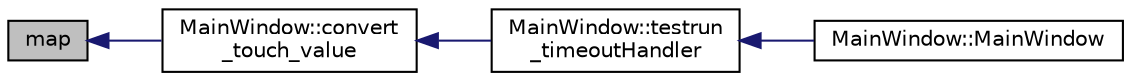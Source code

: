 digraph "map"
{
  edge [fontname="Helvetica",fontsize="10",labelfontname="Helvetica",labelfontsize="10"];
  node [fontname="Helvetica",fontsize="10",shape=record];
  rankdir="LR";
  Node5 [label="map",height=0.2,width=0.4,color="black", fillcolor="grey75", style="filled", fontcolor="black"];
  Node5 -> Node6 [dir="back",color="midnightblue",fontsize="10",style="solid",fontname="Helvetica"];
  Node6 [label="MainWindow::convert\l_touch_value",height=0.2,width=0.4,color="black", fillcolor="white", style="filled",URL="$class_main_window.html#ac16a3b21d65b063b89b87e772afcfd0c",tooltip="Przelicza wartosci 8 bitowe na wartosci procentowe. "];
  Node6 -> Node7 [dir="back",color="midnightblue",fontsize="10",style="solid",fontname="Helvetica"];
  Node7 [label="MainWindow::testrun\l_timeoutHandler",height=0.2,width=0.4,color="black", fillcolor="white", style="filled",URL="$class_main_window.html#a9d9abd7a1b1373c715d72c2205088cd3",tooltip="Reakcja na timeout timera testowego. "];
  Node7 -> Node8 [dir="back",color="midnightblue",fontsize="10",style="solid",fontname="Helvetica"];
  Node8 [label="MainWindow::MainWindow",height=0.2,width=0.4,color="black", fillcolor="white", style="filled",URL="$class_main_window.html#a996c5a2b6f77944776856f08ec30858d",tooltip="Konstruktor parametryczny klasy MainWindow. "];
}
